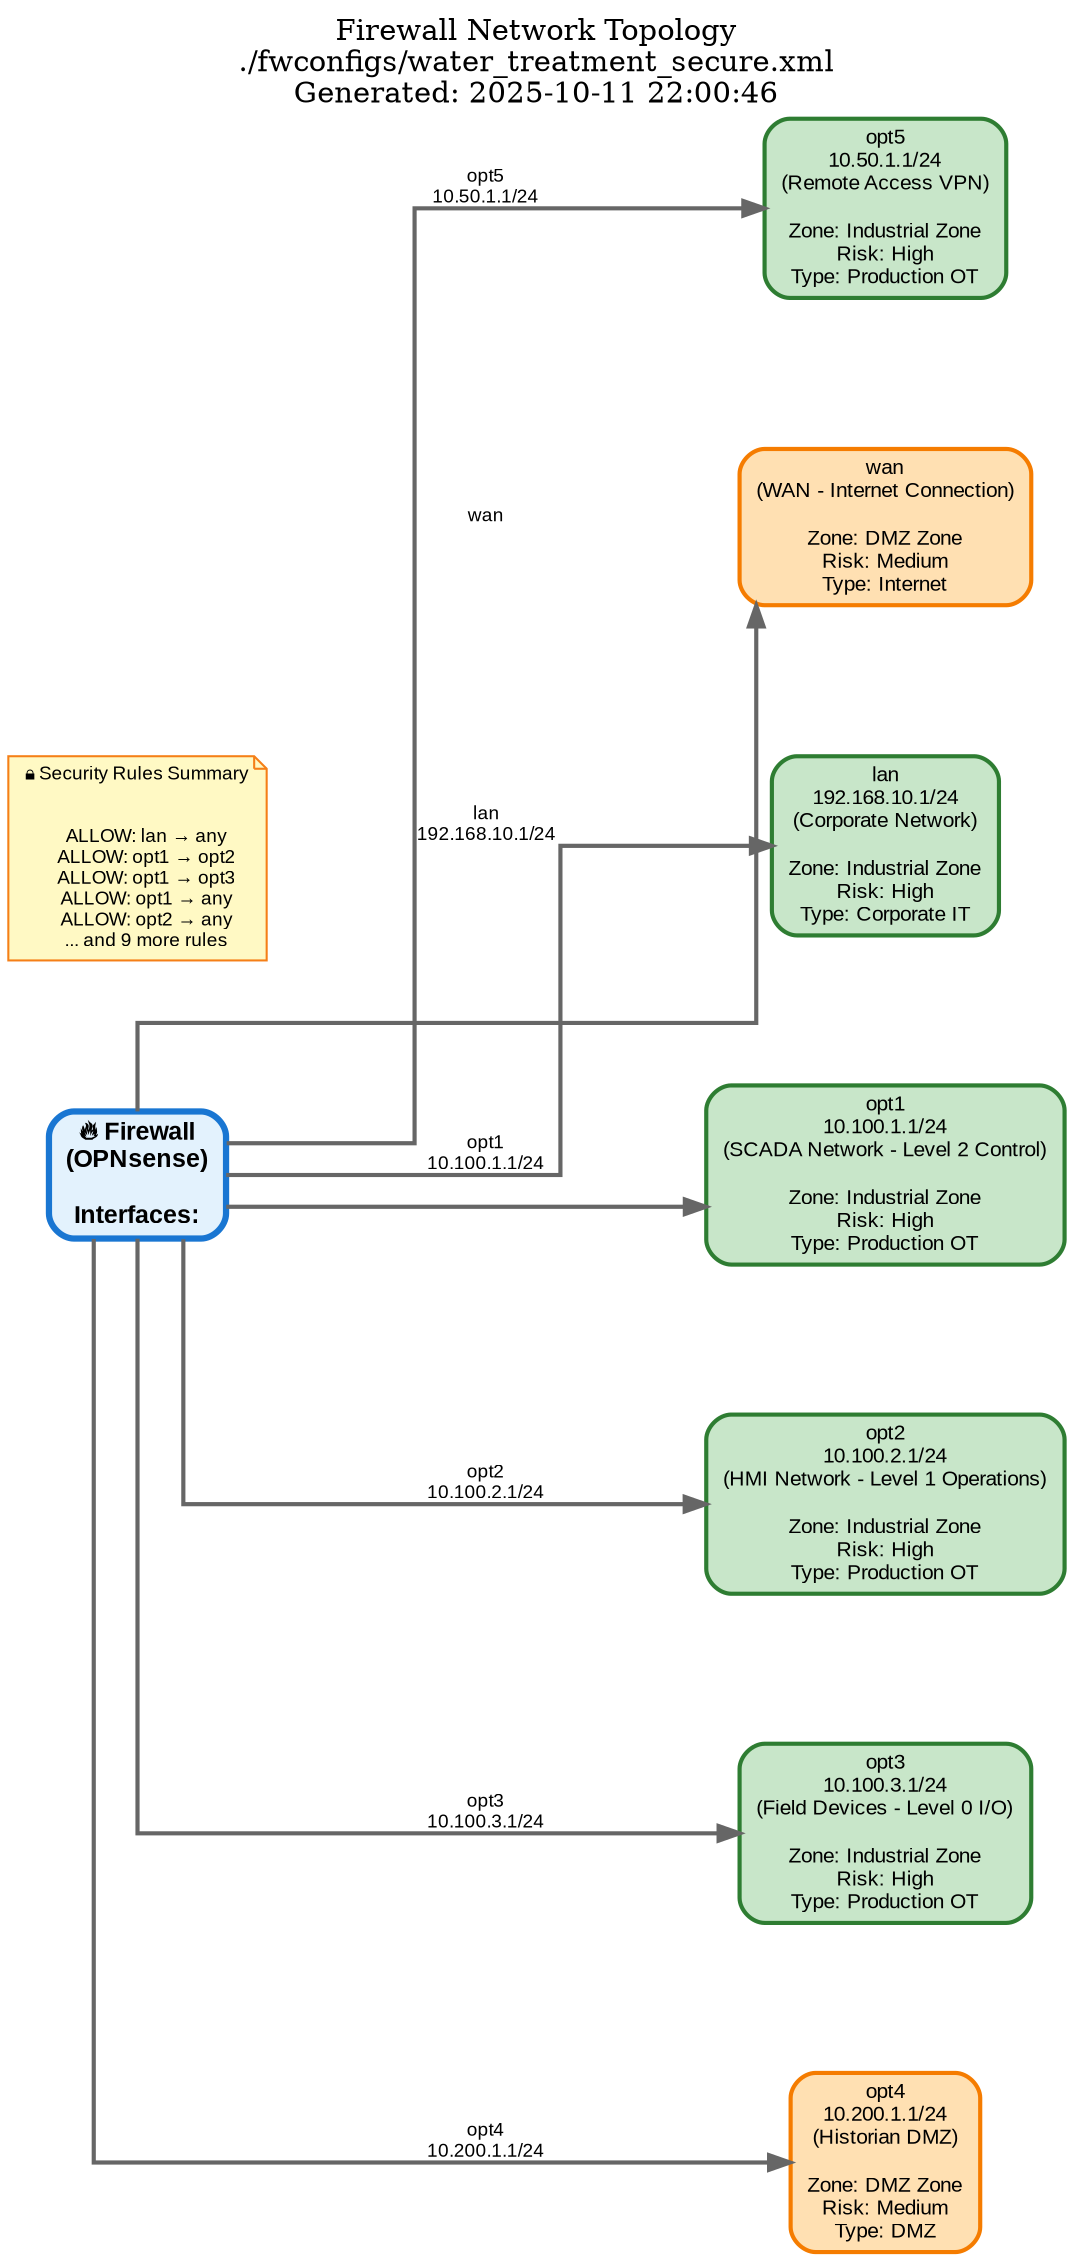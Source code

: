 digraph FirewallTopology {
  rankdir=LR;
  node [fontname="Arial", fontsize=10];
  edge [fontname="Arial", fontsize=9];
  bgcolor=white;
  splines=ortho;
  nodesep=1.0;
  ranksep=2.0;

  label="Firewall Network Topology\n./fwconfigs/water_treatment_secure.xml\nGenerated: 2025-10-11 22:00:46";
  labelloc=t;
  fontsize=14;

  // Central Firewall
  firewall [
    label="🔥 Firewall\n(OPNsense)\n\nInterfaces:";
    shape=box;
    style="filled,rounded";
    fillcolor="#e3f2fd";
    color="#1976d2";
    penwidth=3;
    fontsize=12;
    fontname="Arial Bold";
  ];

  // Network Segments
  net_opt5 [
    label="opt5\n10.50.1.1/24\n(Remote Access VPN)\n\nZone: Industrial Zone\nRisk: High\nType: Production OT";
    shape=box;
    style="filled,rounded";
    fillcolor="#c8e6c9";
    color="#2e7d32";
    penwidth=2;
    fontsize=10;
  ];
  net_wan [
    label="wan\n(WAN - Internet Connection)\n\nZone: DMZ Zone\nRisk: Medium\nType: Internet";
    shape=box;
    style="filled,rounded";
    fillcolor="#ffe0b2";
    color="#f57c00";
    penwidth=2;
    fontsize=10;
  ];
  net_lan [
    label="lan\n192.168.10.1/24\n(Corporate Network)\n\nZone: Industrial Zone\nRisk: High\nType: Corporate IT";
    shape=box;
    style="filled,rounded";
    fillcolor="#c8e6c9";
    color="#2e7d32";
    penwidth=2;
    fontsize=10;
  ];
  net_opt1 [
    label="opt1\n10.100.1.1/24\n(SCADA Network - Level 2 Control)\n\nZone: Industrial Zone\nRisk: High\nType: Production OT";
    shape=box;
    style="filled,rounded";
    fillcolor="#c8e6c9";
    color="#2e7d32";
    penwidth=2;
    fontsize=10;
  ];
  net_opt2 [
    label="opt2\n10.100.2.1/24\n(HMI Network - Level 1 Operations)\n\nZone: Industrial Zone\nRisk: High\nType: Production OT";
    shape=box;
    style="filled,rounded";
    fillcolor="#c8e6c9";
    color="#2e7d32";
    penwidth=2;
    fontsize=10;
  ];
  net_opt3 [
    label="opt3\n10.100.3.1/24\n(Field Devices - Level 0 I/O)\n\nZone: Industrial Zone\nRisk: High\nType: Production OT";
    shape=box;
    style="filled,rounded";
    fillcolor="#c8e6c9";
    color="#2e7d32";
    penwidth=2;
    fontsize=10;
  ];
  net_opt4 [
    label="opt4\n10.200.1.1/24\n(Historian DMZ)\n\nZone: DMZ Zone\nRisk: Medium\nType: DMZ";
    shape=box;
    style="filled,rounded";
    fillcolor="#ffe0b2";
    color="#f57c00";
    penwidth=2;
    fontsize=10;
  ];

  // Firewall to Network Connections
  firewall -> net_opt3 [
    label="opt3\n10.100.3.1/24";
    fontsize=9;
    color="#666666";
    penwidth=2;
  ];
  firewall -> net_opt4 [
    label="opt4\n10.200.1.1/24";
    fontsize=9;
    color="#666666";
    penwidth=2;
  ];
  firewall -> net_opt5 [
    label="opt5\n10.50.1.1/24";
    fontsize=9;
    color="#666666";
    penwidth=2;
  ];
  firewall -> net_wan [
    label="wan";
    fontsize=9;
    color="#666666";
    penwidth=2;
  ];
  firewall -> net_lan [
    label="lan\n192.168.10.1/24";
    fontsize=9;
    color="#666666";
    penwidth=2;
  ];
  firewall -> net_opt1 [
    label="opt1\n10.100.1.1/24";
    fontsize=9;
    color="#666666";
    penwidth=2;
  ];
  firewall -> net_opt2 [
    label="opt2\n10.100.2.1/24";
    fontsize=9;
    color="#666666";
    penwidth=2;
  ];

  // Security Rules (as edge labels)

  // Security Rules Summary
  rules_summary [
    label="🔒 Security Rules Summary\n\n
    ALLOW: lan → any\n    ALLOW: opt1 → opt2\n    ALLOW: opt1 → opt3\n    ALLOW: opt1 → any\n    ALLOW: opt2 → any\n    ... and 9 more rules";
    shape=note;
    style="filled,rounded";
    fillcolor="#fff9c4";
    color="#f57f17";
    fontsize=9;
  ];
}
